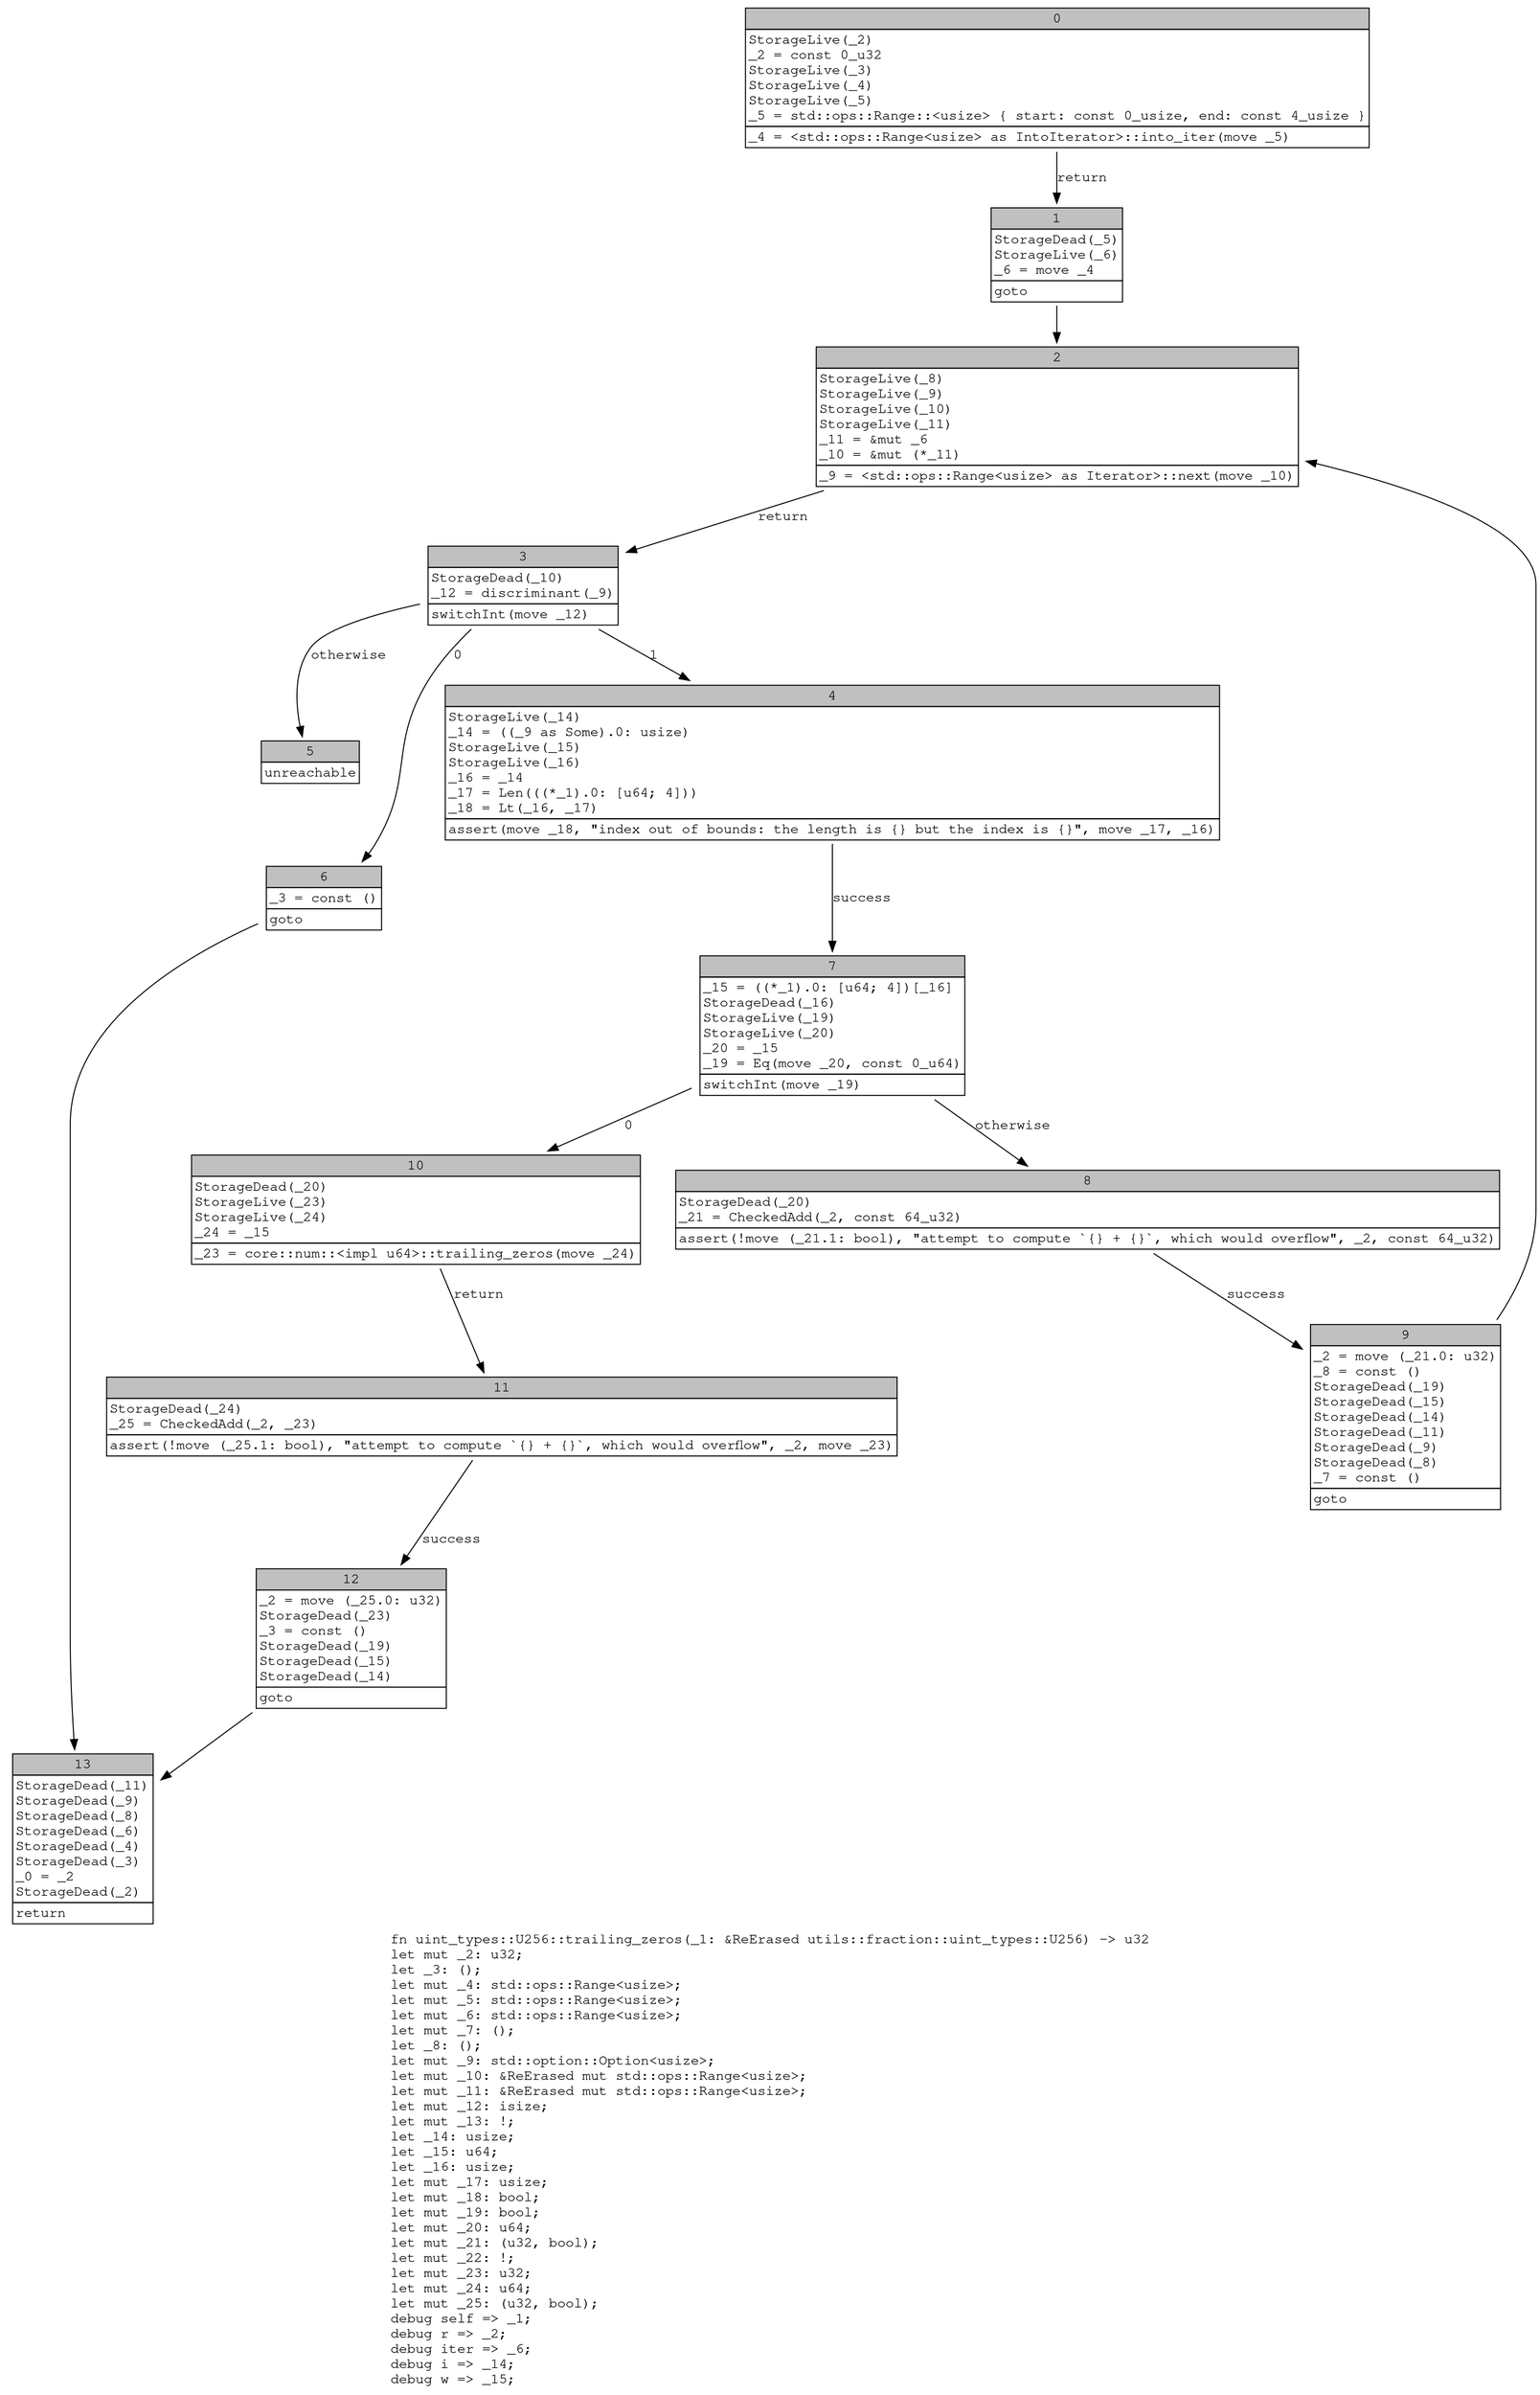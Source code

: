 digraph Mir_0_11355 {
    graph [fontname="Courier, monospace"];
    node [fontname="Courier, monospace"];
    edge [fontname="Courier, monospace"];
    label=<fn uint_types::U256::trailing_zeros(_1: &amp;ReErased utils::fraction::uint_types::U256) -&gt; u32<br align="left"/>let mut _2: u32;<br align="left"/>let _3: ();<br align="left"/>let mut _4: std::ops::Range&lt;usize&gt;;<br align="left"/>let mut _5: std::ops::Range&lt;usize&gt;;<br align="left"/>let mut _6: std::ops::Range&lt;usize&gt;;<br align="left"/>let mut _7: ();<br align="left"/>let _8: ();<br align="left"/>let mut _9: std::option::Option&lt;usize&gt;;<br align="left"/>let mut _10: &amp;ReErased mut std::ops::Range&lt;usize&gt;;<br align="left"/>let mut _11: &amp;ReErased mut std::ops::Range&lt;usize&gt;;<br align="left"/>let mut _12: isize;<br align="left"/>let mut _13: !;<br align="left"/>let _14: usize;<br align="left"/>let _15: u64;<br align="left"/>let _16: usize;<br align="left"/>let mut _17: usize;<br align="left"/>let mut _18: bool;<br align="left"/>let mut _19: bool;<br align="left"/>let mut _20: u64;<br align="left"/>let mut _21: (u32, bool);<br align="left"/>let mut _22: !;<br align="left"/>let mut _23: u32;<br align="left"/>let mut _24: u64;<br align="left"/>let mut _25: (u32, bool);<br align="left"/>debug self =&gt; _1;<br align="left"/>debug r =&gt; _2;<br align="left"/>debug iter =&gt; _6;<br align="left"/>debug i =&gt; _14;<br align="left"/>debug w =&gt; _15;<br align="left"/>>;
    bb0__0_11355 [shape="none", label=<<table border="0" cellborder="1" cellspacing="0"><tr><td bgcolor="gray" align="center" colspan="1">0</td></tr><tr><td align="left" balign="left">StorageLive(_2)<br/>_2 = const 0_u32<br/>StorageLive(_3)<br/>StorageLive(_4)<br/>StorageLive(_5)<br/>_5 = std::ops::Range::&lt;usize&gt; { start: const 0_usize, end: const 4_usize }<br/></td></tr><tr><td align="left">_4 = &lt;std::ops::Range&lt;usize&gt; as IntoIterator&gt;::into_iter(move _5)</td></tr></table>>];
    bb1__0_11355 [shape="none", label=<<table border="0" cellborder="1" cellspacing="0"><tr><td bgcolor="gray" align="center" colspan="1">1</td></tr><tr><td align="left" balign="left">StorageDead(_5)<br/>StorageLive(_6)<br/>_6 = move _4<br/></td></tr><tr><td align="left">goto</td></tr></table>>];
    bb2__0_11355 [shape="none", label=<<table border="0" cellborder="1" cellspacing="0"><tr><td bgcolor="gray" align="center" colspan="1">2</td></tr><tr><td align="left" balign="left">StorageLive(_8)<br/>StorageLive(_9)<br/>StorageLive(_10)<br/>StorageLive(_11)<br/>_11 = &amp;mut _6<br/>_10 = &amp;mut (*_11)<br/></td></tr><tr><td align="left">_9 = &lt;std::ops::Range&lt;usize&gt; as Iterator&gt;::next(move _10)</td></tr></table>>];
    bb3__0_11355 [shape="none", label=<<table border="0" cellborder="1" cellspacing="0"><tr><td bgcolor="gray" align="center" colspan="1">3</td></tr><tr><td align="left" balign="left">StorageDead(_10)<br/>_12 = discriminant(_9)<br/></td></tr><tr><td align="left">switchInt(move _12)</td></tr></table>>];
    bb4__0_11355 [shape="none", label=<<table border="0" cellborder="1" cellspacing="0"><tr><td bgcolor="gray" align="center" colspan="1">4</td></tr><tr><td align="left" balign="left">StorageLive(_14)<br/>_14 = ((_9 as Some).0: usize)<br/>StorageLive(_15)<br/>StorageLive(_16)<br/>_16 = _14<br/>_17 = Len(((*_1).0: [u64; 4]))<br/>_18 = Lt(_16, _17)<br/></td></tr><tr><td align="left">assert(move _18, &quot;index out of bounds: the length is {} but the index is {}&quot;, move _17, _16)</td></tr></table>>];
    bb5__0_11355 [shape="none", label=<<table border="0" cellborder="1" cellspacing="0"><tr><td bgcolor="gray" align="center" colspan="1">5</td></tr><tr><td align="left">unreachable</td></tr></table>>];
    bb6__0_11355 [shape="none", label=<<table border="0" cellborder="1" cellspacing="0"><tr><td bgcolor="gray" align="center" colspan="1">6</td></tr><tr><td align="left" balign="left">_3 = const ()<br/></td></tr><tr><td align="left">goto</td></tr></table>>];
    bb7__0_11355 [shape="none", label=<<table border="0" cellborder="1" cellspacing="0"><tr><td bgcolor="gray" align="center" colspan="1">7</td></tr><tr><td align="left" balign="left">_15 = ((*_1).0: [u64; 4])[_16]<br/>StorageDead(_16)<br/>StorageLive(_19)<br/>StorageLive(_20)<br/>_20 = _15<br/>_19 = Eq(move _20, const 0_u64)<br/></td></tr><tr><td align="left">switchInt(move _19)</td></tr></table>>];
    bb8__0_11355 [shape="none", label=<<table border="0" cellborder="1" cellspacing="0"><tr><td bgcolor="gray" align="center" colspan="1">8</td></tr><tr><td align="left" balign="left">StorageDead(_20)<br/>_21 = CheckedAdd(_2, const 64_u32)<br/></td></tr><tr><td align="left">assert(!move (_21.1: bool), &quot;attempt to compute `{} + {}`, which would overflow&quot;, _2, const 64_u32)</td></tr></table>>];
    bb9__0_11355 [shape="none", label=<<table border="0" cellborder="1" cellspacing="0"><tr><td bgcolor="gray" align="center" colspan="1">9</td></tr><tr><td align="left" balign="left">_2 = move (_21.0: u32)<br/>_8 = const ()<br/>StorageDead(_19)<br/>StorageDead(_15)<br/>StorageDead(_14)<br/>StorageDead(_11)<br/>StorageDead(_9)<br/>StorageDead(_8)<br/>_7 = const ()<br/></td></tr><tr><td align="left">goto</td></tr></table>>];
    bb10__0_11355 [shape="none", label=<<table border="0" cellborder="1" cellspacing="0"><tr><td bgcolor="gray" align="center" colspan="1">10</td></tr><tr><td align="left" balign="left">StorageDead(_20)<br/>StorageLive(_23)<br/>StorageLive(_24)<br/>_24 = _15<br/></td></tr><tr><td align="left">_23 = core::num::&lt;impl u64&gt;::trailing_zeros(move _24)</td></tr></table>>];
    bb11__0_11355 [shape="none", label=<<table border="0" cellborder="1" cellspacing="0"><tr><td bgcolor="gray" align="center" colspan="1">11</td></tr><tr><td align="left" balign="left">StorageDead(_24)<br/>_25 = CheckedAdd(_2, _23)<br/></td></tr><tr><td align="left">assert(!move (_25.1: bool), &quot;attempt to compute `{} + {}`, which would overflow&quot;, _2, move _23)</td></tr></table>>];
    bb12__0_11355 [shape="none", label=<<table border="0" cellborder="1" cellspacing="0"><tr><td bgcolor="gray" align="center" colspan="1">12</td></tr><tr><td align="left" balign="left">_2 = move (_25.0: u32)<br/>StorageDead(_23)<br/>_3 = const ()<br/>StorageDead(_19)<br/>StorageDead(_15)<br/>StorageDead(_14)<br/></td></tr><tr><td align="left">goto</td></tr></table>>];
    bb13__0_11355 [shape="none", label=<<table border="0" cellborder="1" cellspacing="0"><tr><td bgcolor="gray" align="center" colspan="1">13</td></tr><tr><td align="left" balign="left">StorageDead(_11)<br/>StorageDead(_9)<br/>StorageDead(_8)<br/>StorageDead(_6)<br/>StorageDead(_4)<br/>StorageDead(_3)<br/>_0 = _2<br/>StorageDead(_2)<br/></td></tr><tr><td align="left">return</td></tr></table>>];
    bb0__0_11355 -> bb1__0_11355 [label="return"];
    bb1__0_11355 -> bb2__0_11355 [label=""];
    bb2__0_11355 -> bb3__0_11355 [label="return"];
    bb3__0_11355 -> bb6__0_11355 [label="0"];
    bb3__0_11355 -> bb4__0_11355 [label="1"];
    bb3__0_11355 -> bb5__0_11355 [label="otherwise"];
    bb4__0_11355 -> bb7__0_11355 [label="success"];
    bb6__0_11355 -> bb13__0_11355 [label=""];
    bb7__0_11355 -> bb10__0_11355 [label="0"];
    bb7__0_11355 -> bb8__0_11355 [label="otherwise"];
    bb8__0_11355 -> bb9__0_11355 [label="success"];
    bb9__0_11355 -> bb2__0_11355 [label=""];
    bb10__0_11355 -> bb11__0_11355 [label="return"];
    bb11__0_11355 -> bb12__0_11355 [label="success"];
    bb12__0_11355 -> bb13__0_11355 [label=""];
}
